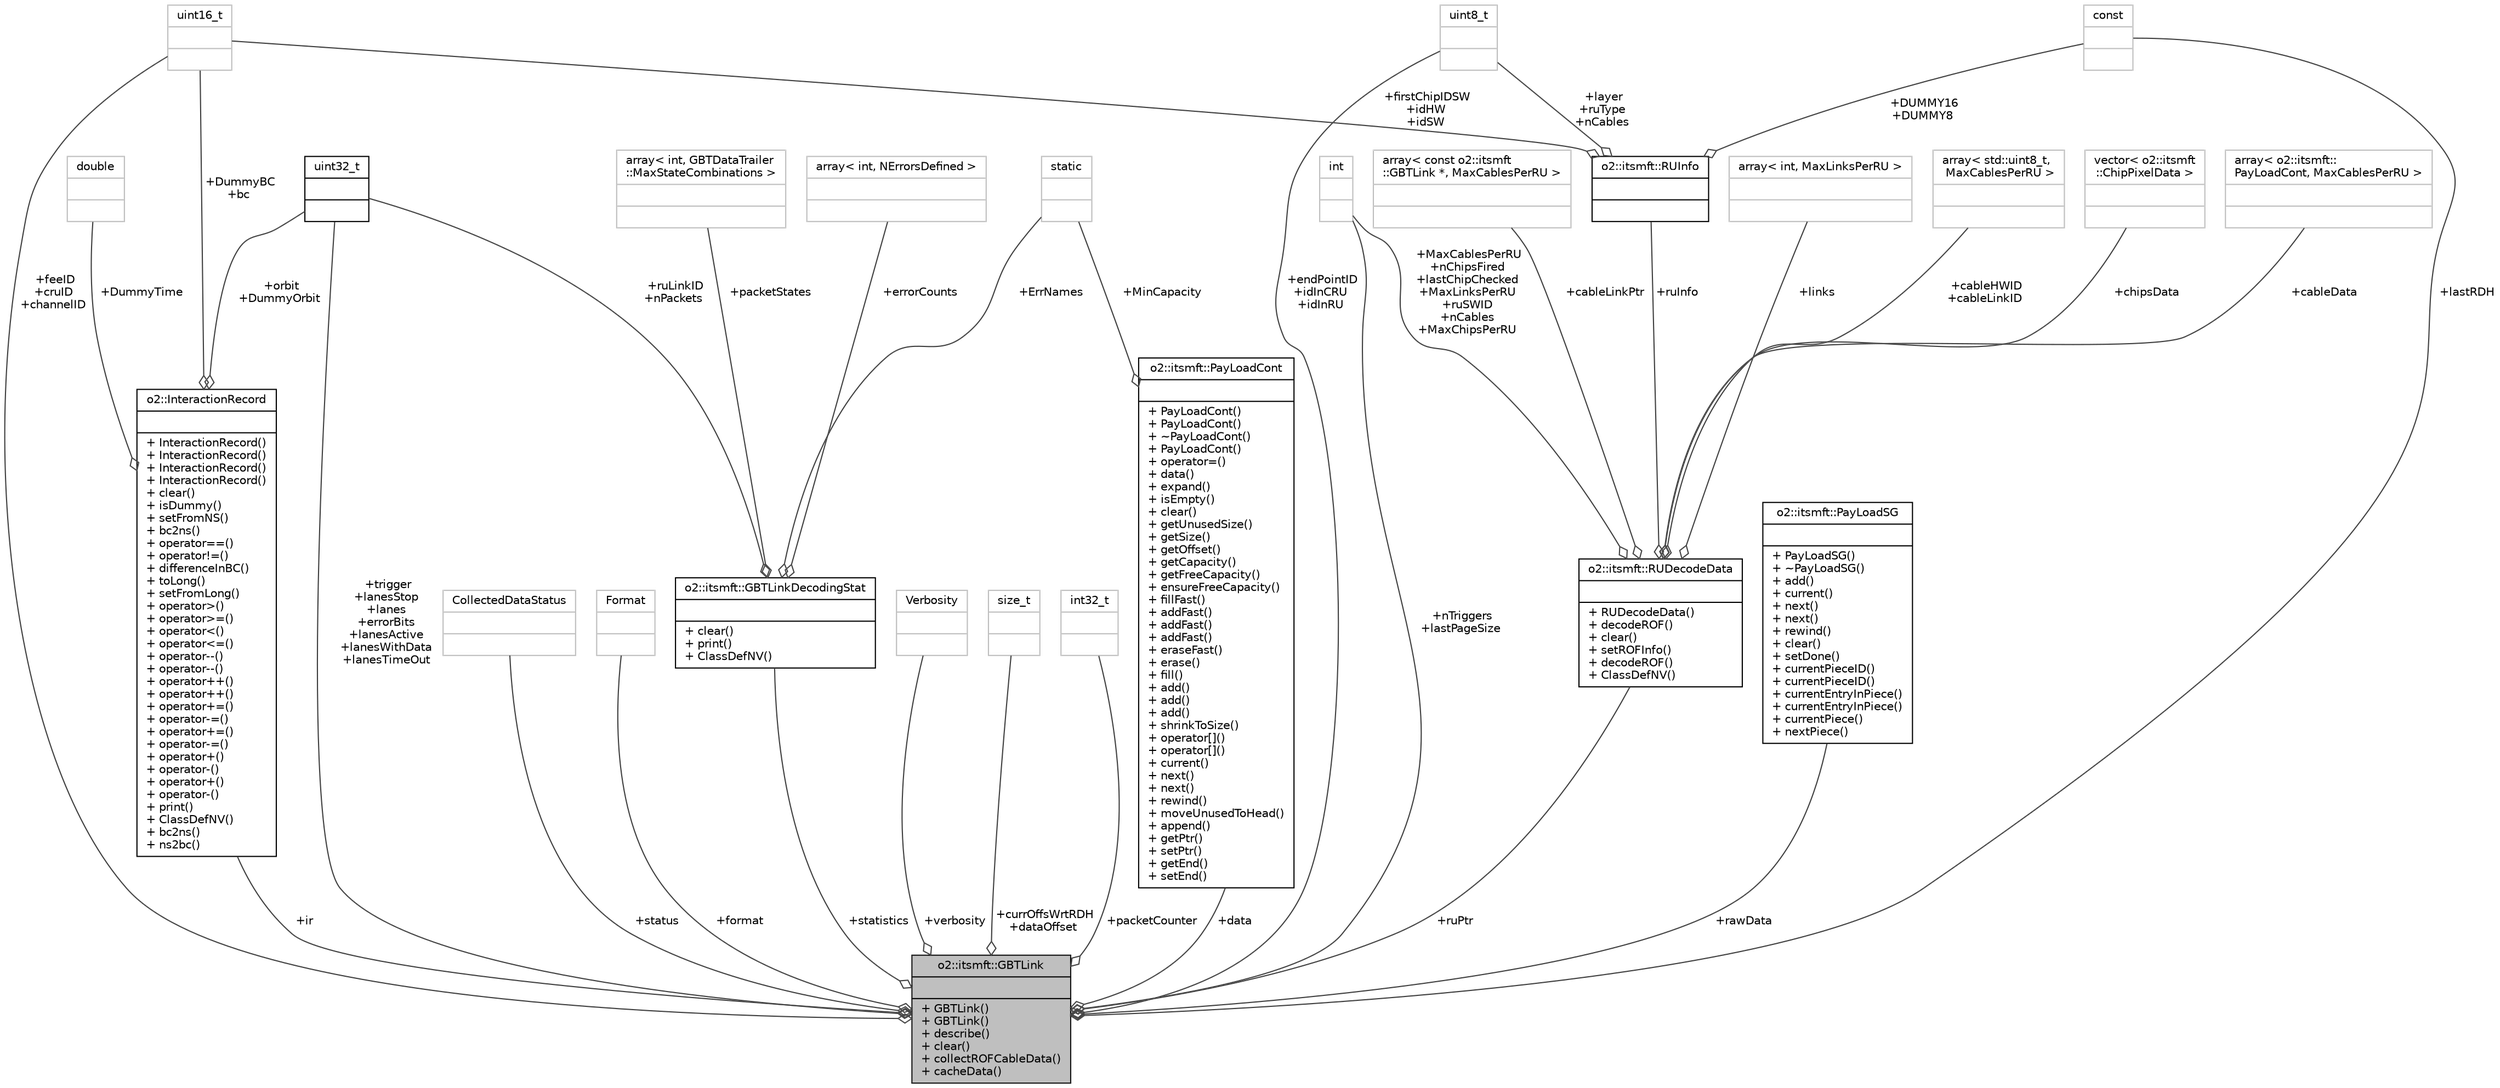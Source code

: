 digraph "o2::itsmft::GBTLink"
{
 // INTERACTIVE_SVG=YES
  bgcolor="transparent";
  edge [fontname="Helvetica",fontsize="10",labelfontname="Helvetica",labelfontsize="10"];
  node [fontname="Helvetica",fontsize="10",shape=record];
  Node1 [label="{o2::itsmft::GBTLink\n||+ GBTLink()\l+ GBTLink()\l+ describe()\l+ clear()\l+ collectROFCableData()\l+ cacheData()\l}",height=0.2,width=0.4,color="black", fillcolor="grey75", style="filled", fontcolor="black"];
  Node2 -> Node1 [color="grey25",fontsize="10",style="solid",label=" +ir" ,arrowhead="odiamond",fontname="Helvetica"];
  Node2 [label="{o2::InteractionRecord\n||+ InteractionRecord()\l+ InteractionRecord()\l+ InteractionRecord()\l+ InteractionRecord()\l+ clear()\l+ isDummy()\l+ setFromNS()\l+ bc2ns()\l+ operator==()\l+ operator!=()\l+ differenceInBC()\l+ toLong()\l+ setFromLong()\l+ operator\>()\l+ operator\>=()\l+ operator\<()\l+ operator\<=()\l+ operator--()\l+ operator--()\l+ operator++()\l+ operator++()\l+ operator+=()\l+ operator-=()\l+ operator+=()\l+ operator-=()\l+ operator+()\l+ operator-()\l+ operator+()\l+ operator-()\l+ print()\l+ ClassDefNV()\l+ bc2ns()\l+ ns2bc()\l}",height=0.2,width=0.4,color="black",URL="$d1/d21/structo2_1_1InteractionRecord.html"];
  Node3 -> Node2 [color="grey25",fontsize="10",style="solid",label=" +DummyTime" ,arrowhead="odiamond",fontname="Helvetica"];
  Node3 [label="{double\n||}",height=0.2,width=0.4,color="grey75"];
  Node4 -> Node2 [color="grey25",fontsize="10",style="solid",label=" +DummyBC\n+bc" ,arrowhead="odiamond",fontname="Helvetica"];
  Node4 [label="{uint16_t\n||}",height=0.2,width=0.4,color="grey75"];
  Node5 -> Node2 [color="grey25",fontsize="10",style="solid",label=" +orbit\n+DummyOrbit" ,arrowhead="odiamond",fontname="Helvetica"];
  Node5 [label="{uint32_t\n||}",height=0.2,width=0.4,color="black",URL="$d3/d87/classuint32__t.html"];
  Node4 -> Node1 [color="grey25",fontsize="10",style="solid",label=" +feeID\n+cruID\n+channelID" ,arrowhead="odiamond",fontname="Helvetica"];
  Node6 -> Node1 [color="grey25",fontsize="10",style="solid",label=" +status" ,arrowhead="odiamond",fontname="Helvetica"];
  Node6 [label="{CollectedDataStatus\n||}",height=0.2,width=0.4,color="grey75"];
  Node7 -> Node1 [color="grey25",fontsize="10",style="solid",label=" +format" ,arrowhead="odiamond",fontname="Helvetica"];
  Node7 [label="{Format\n||}",height=0.2,width=0.4,color="grey75"];
  Node8 -> Node1 [color="grey25",fontsize="10",style="solid",label=" +endPointID\n+idInCRU\n+idInRU" ,arrowhead="odiamond",fontname="Helvetica"];
  Node8 [label="{uint8_t\n||}",height=0.2,width=0.4,color="grey75"];
  Node9 -> Node1 [color="grey25",fontsize="10",style="solid",label=" +verbosity" ,arrowhead="odiamond",fontname="Helvetica"];
  Node9 [label="{Verbosity\n||}",height=0.2,width=0.4,color="grey75"];
  Node10 -> Node1 [color="grey25",fontsize="10",style="solid",label=" +currOffsWrtRDH\n+dataOffset" ,arrowhead="odiamond",fontname="Helvetica"];
  Node10 [label="{size_t\n||}",height=0.2,width=0.4,color="grey75"];
  Node11 -> Node1 [color="grey25",fontsize="10",style="solid",label=" +packetCounter" ,arrowhead="odiamond",fontname="Helvetica"];
  Node11 [label="{int32_t\n||}",height=0.2,width=0.4,color="grey75"];
  Node5 -> Node1 [color="grey25",fontsize="10",style="solid",label=" +trigger\n+lanesStop\n+lanes\n+errorBits\n+lanesActive\n+lanesWithData\n+lanesTimeOut" ,arrowhead="odiamond",fontname="Helvetica"];
  Node12 -> Node1 [color="grey25",fontsize="10",style="solid",label=" +nTriggers\n+lastPageSize" ,arrowhead="odiamond",fontname="Helvetica"];
  Node12 [label="{int\n||}",height=0.2,width=0.4,color="grey75"];
  Node13 -> Node1 [color="grey25",fontsize="10",style="solid",label=" +statistics" ,arrowhead="odiamond",fontname="Helvetica"];
  Node13 [label="{o2::itsmft::GBTLinkDecodingStat\n||+ clear()\l+ print()\l+ ClassDefNV()\l}",height=0.2,width=0.4,color="black",URL="$d1/d6f/structo2_1_1itsmft_1_1GBTLinkDecodingStat.html",tooltip="Statistics for per-link decoding. "];
  Node14 -> Node13 [color="grey25",fontsize="10",style="solid",label=" +packetStates" ,arrowhead="odiamond",fontname="Helvetica"];
  Node14 [label="{array\< int, GBTDataTrailer\l::MaxStateCombinations \>\n||}",height=0.2,width=0.4,color="grey75"];
  Node5 -> Node13 [color="grey25",fontsize="10",style="solid",label=" +ruLinkID\n+nPackets" ,arrowhead="odiamond",fontname="Helvetica"];
  Node15 -> Node13 [color="grey25",fontsize="10",style="solid",label=" +errorCounts" ,arrowhead="odiamond",fontname="Helvetica"];
  Node15 [label="{array\< int, NErrorsDefined \>\n||}",height=0.2,width=0.4,color="grey75"];
  Node16 -> Node13 [color="grey25",fontsize="10",style="solid",label=" +ErrNames" ,arrowhead="odiamond",fontname="Helvetica"];
  Node16 [label="{static\n||}",height=0.2,width=0.4,color="grey75"];
  Node17 -> Node1 [color="grey25",fontsize="10",style="solid",label=" +data" ,arrowhead="odiamond",fontname="Helvetica"];
  Node17 [label="{o2::itsmft::PayLoadCont\n||+ PayLoadCont()\l+ PayLoadCont()\l+ ~PayLoadCont()\l+ PayLoadCont()\l+ operator=()\l+ data()\l+ expand()\l+ isEmpty()\l+ clear()\l+ getUnusedSize()\l+ getSize()\l+ getOffset()\l+ getCapacity()\l+ getFreeCapacity()\l+ ensureFreeCapacity()\l+ fillFast()\l+ addFast()\l+ addFast()\l+ addFast()\l+ eraseFast()\l+ erase()\l+ fill()\l+ add()\l+ add()\l+ add()\l+ shrinkToSize()\l+ operator[]()\l+ operator[]()\l+ current()\l+ next()\l+ next()\l+ rewind()\l+ moveUnusedToHead()\l+ append()\l+ getPtr()\l+ setPtr()\l+ getEnd()\l+ setEnd()\l}",height=0.2,width=0.4,color="black",URL="$df/dd1/classo2_1_1itsmft_1_1PayLoadCont.html"];
  Node16 -> Node17 [color="grey25",fontsize="10",style="solid",label=" +MinCapacity" ,arrowhead="odiamond",fontname="Helvetica"];
  Node18 -> Node1 [color="grey25",fontsize="10",style="solid",label=" +lastRDH" ,arrowhead="odiamond",fontname="Helvetica"];
  Node18 [label="{const\n||}",height=0.2,width=0.4,color="grey75"];
  Node19 -> Node1 [color="grey25",fontsize="10",style="solid",label=" +rawData" ,arrowhead="odiamond",fontname="Helvetica"];
  Node19 [label="{o2::itsmft::PayLoadSG\n||+ PayLoadSG()\l+ ~PayLoadSG()\l+ add()\l+ current()\l+ next()\l+ next()\l+ rewind()\l+ clear()\l+ setDone()\l+ currentPieceID()\l+ currentPieceID()\l+ currentEntryInPiece()\l+ currentEntryInPiece()\l+ currentPiece()\l+ nextPiece()\l}",height=0.2,width=0.4,color="black",URL="$d6/df2/classo2_1_1itsmft_1_1PayLoadSG.html"];
  Node20 -> Node1 [color="grey25",fontsize="10",style="solid",label=" +ruPtr" ,arrowhead="odiamond",fontname="Helvetica"];
  Node20 [label="{o2::itsmft::RUDecodeData\n||+ RUDecodeData()\l+ decodeROF()\l+ clear()\l+ setROFInfo()\l+ decodeROF()\l+ ClassDefNV()\l}",height=0.2,width=0.4,color="black",URL="$d0/df7/structo2_1_1itsmft_1_1RUDecodeData.html"];
  Node21 -> Node20 [color="grey25",fontsize="10",style="solid",label=" +cableHWID\n+cableLinkID" ,arrowhead="odiamond",fontname="Helvetica"];
  Node21 [label="{array\< std::uint8_t,\l MaxCablesPerRU \>\n||}",height=0.2,width=0.4,color="grey75"];
  Node22 -> Node20 [color="grey25",fontsize="10",style="solid",label=" +chipsData" ,arrowhead="odiamond",fontname="Helvetica"];
  Node22 [label="{vector\< o2::itsmft\l::ChipPixelData \>\n||}",height=0.2,width=0.4,color="grey75"];
  Node23 -> Node20 [color="grey25",fontsize="10",style="solid",label=" +cableData" ,arrowhead="odiamond",fontname="Helvetica"];
  Node23 [label="{array\< o2::itsmft::\lPayLoadCont, MaxCablesPerRU \>\n||}",height=0.2,width=0.4,color="grey75"];
  Node24 -> Node20 [color="grey25",fontsize="10",style="solid",label=" +cableLinkPtr" ,arrowhead="odiamond",fontname="Helvetica"];
  Node24 [label="{array\< const o2::itsmft\l::GBTLink *, MaxCablesPerRU \>\n||}",height=0.2,width=0.4,color="grey75"];
  Node12 -> Node20 [color="grey25",fontsize="10",style="solid",label=" +MaxCablesPerRU\n+nChipsFired\n+lastChipChecked\n+MaxLinksPerRU\n+ruSWID\n+nCables\n+MaxChipsPerRU" ,arrowhead="odiamond",fontname="Helvetica"];
  Node25 -> Node20 [color="grey25",fontsize="10",style="solid",label=" +ruInfo" ,arrowhead="odiamond",fontname="Helvetica"];
  Node25 [label="{o2::itsmft::RUInfo\n||}",height=0.2,width=0.4,color="black",URL="$dd/d8d/structo2_1_1itsmft_1_1RUInfo.html"];
  Node4 -> Node25 [color="grey25",fontsize="10",style="solid",label=" +firstChipIDSW\n+idHW\n+idSW" ,arrowhead="odiamond",fontname="Helvetica"];
  Node8 -> Node25 [color="grey25",fontsize="10",style="solid",label=" +layer\n+ruType\n+nCables" ,arrowhead="odiamond",fontname="Helvetica"];
  Node18 -> Node25 [color="grey25",fontsize="10",style="solid",label=" +DUMMY16\n+DUMMY8" ,arrowhead="odiamond",fontname="Helvetica"];
  Node26 -> Node20 [color="grey25",fontsize="10",style="solid",label=" +links" ,arrowhead="odiamond",fontname="Helvetica"];
  Node26 [label="{array\< int, MaxLinksPerRU \>\n||}",height=0.2,width=0.4,color="grey75"];
}
